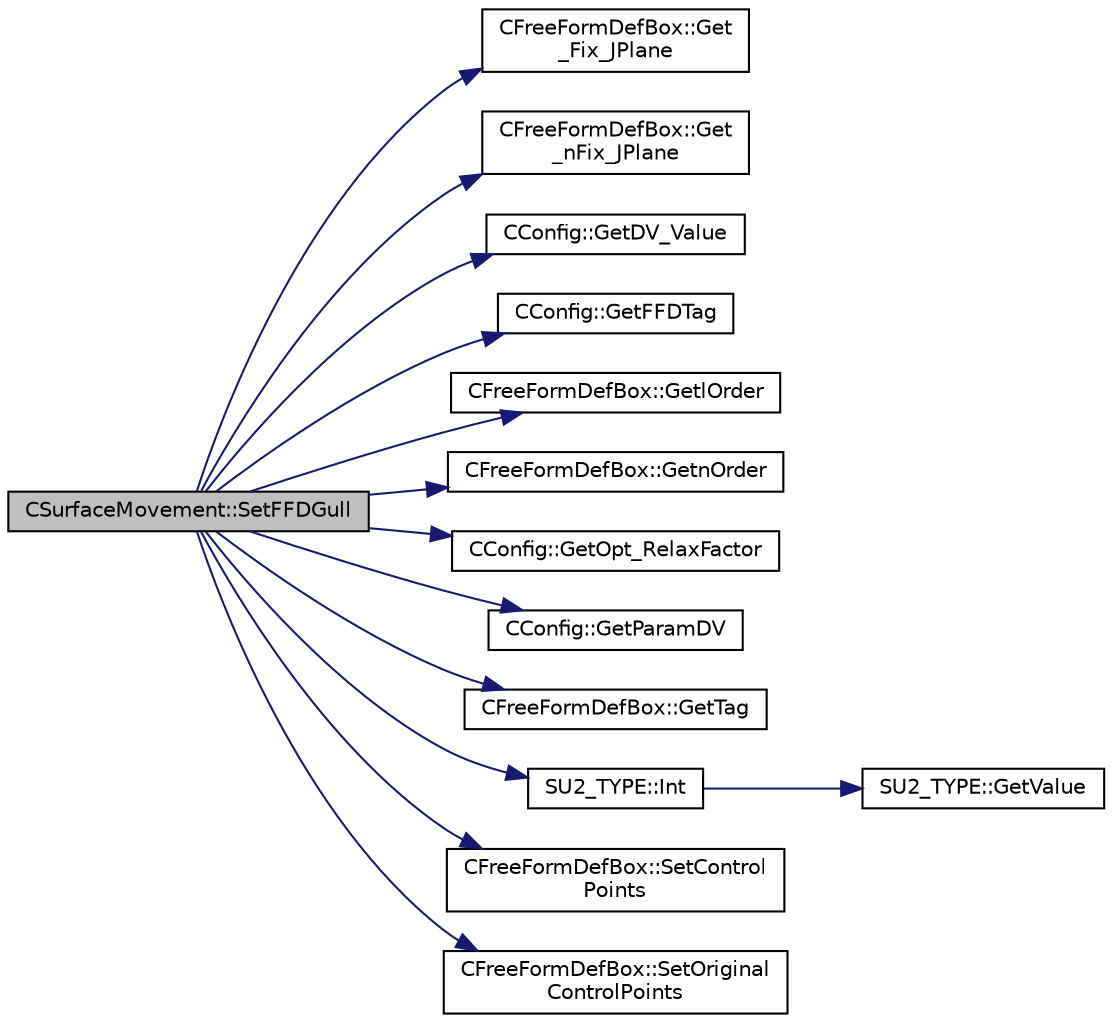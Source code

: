 digraph "CSurfaceMovement::SetFFDGull"
{
 // LATEX_PDF_SIZE
  edge [fontname="Helvetica",fontsize="10",labelfontname="Helvetica",labelfontsize="10"];
  node [fontname="Helvetica",fontsize="10",shape=record];
  rankdir="LR";
  Node1 [label="CSurfaceMovement::SetFFDGull",height=0.2,width=0.4,color="black", fillcolor="grey75", style="filled", fontcolor="black",tooltip="Set the deformation of the Free From box using the control point position."];
  Node1 -> Node2 [color="midnightblue",fontsize="10",style="solid",fontname="Helvetica"];
  Node2 [label="CFreeFormDefBox::Get\l_Fix_JPlane",height=0.2,width=0.4,color="black", fillcolor="white", style="filled",URL="$classCFreeFormDefBox.html#aaea48205eeab5e59fc82824a3272d3fe",tooltip="Define the I planes to to fix in a FFD box."];
  Node1 -> Node3 [color="midnightblue",fontsize="10",style="solid",fontname="Helvetica"];
  Node3 [label="CFreeFormDefBox::Get\l_nFix_JPlane",height=0.2,width=0.4,color="black", fillcolor="white", style="filled",URL="$classCFreeFormDefBox.html#ade5a8fb6bd287da9f3e7105ae42b9bea",tooltip="Define the I planes to to fix in a FFD box."];
  Node1 -> Node4 [color="midnightblue",fontsize="10",style="solid",fontname="Helvetica"];
  Node4 [label="CConfig::GetDV_Value",height=0.2,width=0.4,color="black", fillcolor="white", style="filled",URL="$classCConfig.html#af6f7c23871fd1b634ff53432ef1d04b9",tooltip="Value of the design variable step, we use this value in design problems."];
  Node1 -> Node5 [color="midnightblue",fontsize="10",style="solid",fontname="Helvetica"];
  Node5 [label="CConfig::GetFFDTag",height=0.2,width=0.4,color="black", fillcolor="white", style="filled",URL="$classCConfig.html#ad8359bfec369e78a6a4d0c3039ffe547",tooltip="Get the FFD Tag of a particular design variable."];
  Node1 -> Node6 [color="midnightblue",fontsize="10",style="solid",fontname="Helvetica"];
  Node6 [label="CFreeFormDefBox::GetlOrder",height=0.2,width=0.4,color="black", fillcolor="white", style="filled",URL="$classCFreeFormDefBox.html#a5c25e21e5d9bf423df83c7b55a7b665c",tooltip="Get the order in the l direction of the FFD FFDBox."];
  Node1 -> Node7 [color="midnightblue",fontsize="10",style="solid",fontname="Helvetica"];
  Node7 [label="CFreeFormDefBox::GetnOrder",height=0.2,width=0.4,color="black", fillcolor="white", style="filled",URL="$classCFreeFormDefBox.html#a93a86fabec8b4358fc2bb5d97c9ae0ad",tooltip="Get the order in the n direction of the FFD FFDBox."];
  Node1 -> Node8 [color="midnightblue",fontsize="10",style="solid",fontname="Helvetica"];
  Node8 [label="CConfig::GetOpt_RelaxFactor",height=0.2,width=0.4,color="black", fillcolor="white", style="filled",URL="$classCConfig.html#a8337efa2e48c252eca24825437cb288b",tooltip="Get the scale factor for the line search."];
  Node1 -> Node9 [color="midnightblue",fontsize="10",style="solid",fontname="Helvetica"];
  Node9 [label="CConfig::GetParamDV",height=0.2,width=0.4,color="black", fillcolor="white", style="filled",URL="$classCConfig.html#a59a16b5d22ccd10cf9e3bd7790fdf7c3",tooltip="Get a parameter of the particular design variable."];
  Node1 -> Node10 [color="midnightblue",fontsize="10",style="solid",fontname="Helvetica"];
  Node10 [label="CFreeFormDefBox::GetTag",height=0.2,width=0.4,color="black", fillcolor="white", style="filled",URL="$classCFreeFormDefBox.html#a7d9080bb108f0ac61c53b24f031f1f86",tooltip="Get the tag that identify a FFDBox."];
  Node1 -> Node11 [color="midnightblue",fontsize="10",style="solid",fontname="Helvetica"];
  Node11 [label="SU2_TYPE::Int",height=0.2,width=0.4,color="black", fillcolor="white", style="filled",URL="$namespaceSU2__TYPE.html#a6b48817766d8a6486caa2807a52f6bae",tooltip="Casts the primitive value to int (uses GetValue, already implemented for each type)."];
  Node11 -> Node12 [color="midnightblue",fontsize="10",style="solid",fontname="Helvetica"];
  Node12 [label="SU2_TYPE::GetValue",height=0.2,width=0.4,color="black", fillcolor="white", style="filled",URL="$namespaceSU2__TYPE.html#adf52a59d6f4e578f7915ec9abbf7cb22",tooltip="Get the (primitive) value of the datatype (needs to be specialized for active types)."];
  Node1 -> Node13 [color="midnightblue",fontsize="10",style="solid",fontname="Helvetica"];
  Node13 [label="CFreeFormDefBox::SetControl\lPoints",height=0.2,width=0.4,color="black", fillcolor="white", style="filled",URL="$classCFreeFormDefBox.html#abee73537bc43cee2a663ef3597be7c51",tooltip="Set the new value of the coordinates of the control points."];
  Node1 -> Node14 [color="midnightblue",fontsize="10",style="solid",fontname="Helvetica"];
  Node14 [label="CFreeFormDefBox::SetOriginal\lControlPoints",height=0.2,width=0.4,color="black", fillcolor="white", style="filled",URL="$classCFreeFormDefBox.html#a989120f0f11ff8b0ca163437f0c11ada",tooltip="Set the original value of the control points."];
}
